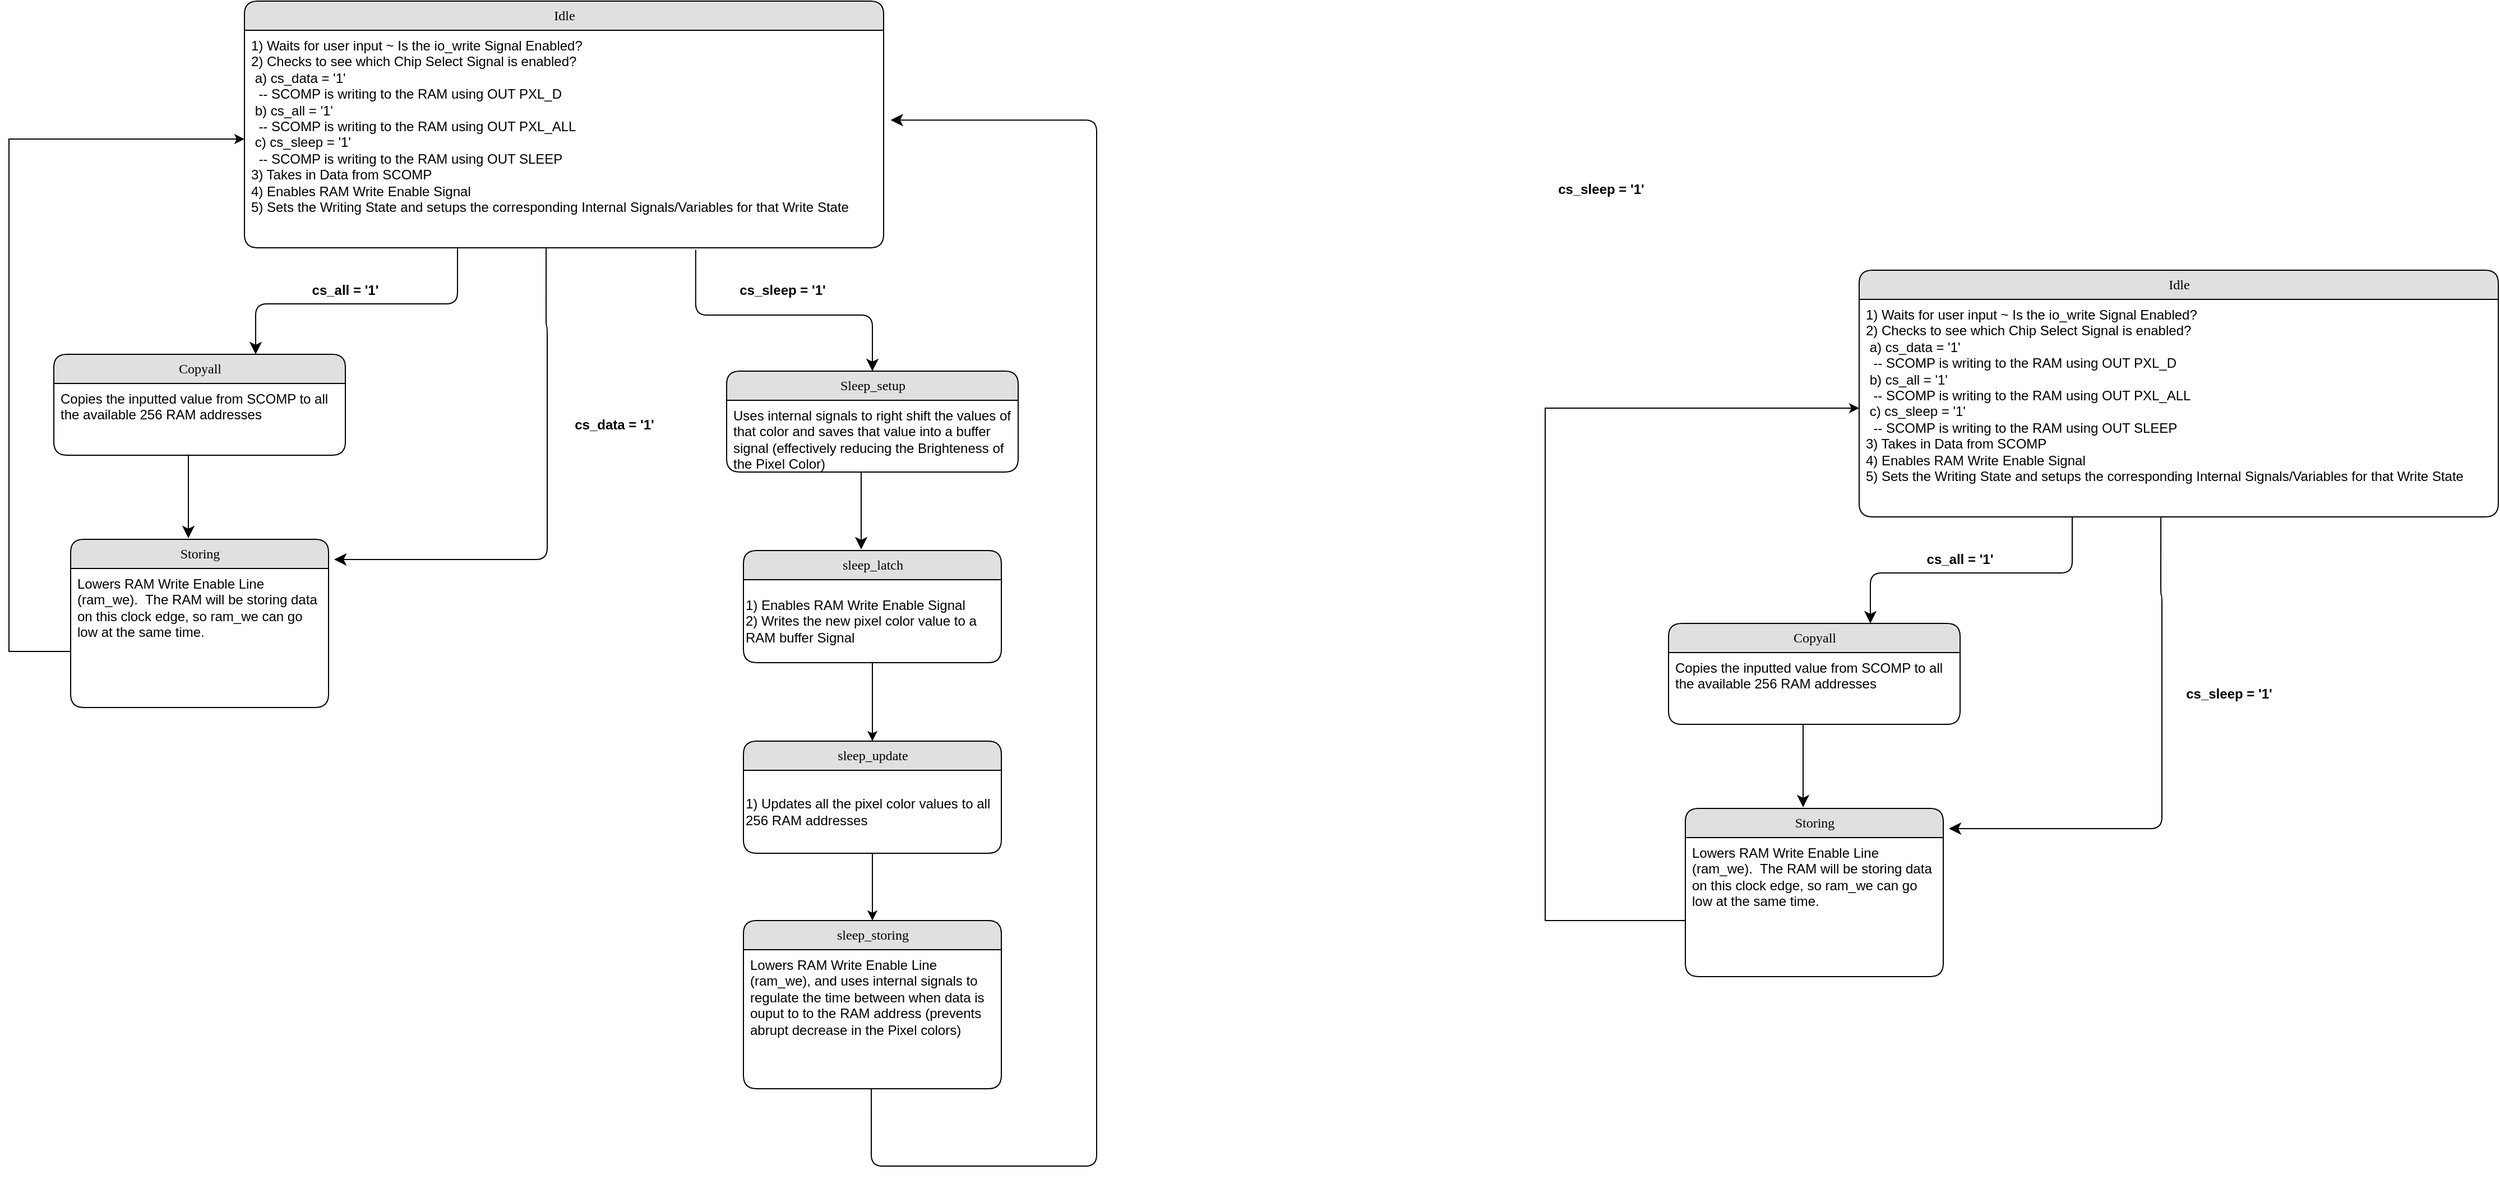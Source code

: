 <mxfile version="17.4.6" type="github">
  <diagram name="Page-1" id="b520641d-4fe3-3701-9064-5fc419738815">
    <mxGraphModel dx="1887" dy="906" grid="1" gridSize="10" guides="1" tooltips="1" connect="1" arrows="1" fold="1" page="1" pageScale="1" pageWidth="1100" pageHeight="850" background="none" math="0" shadow="0">
      <root>
        <mxCell id="0" />
        <mxCell id="1" parent="0" />
        <mxCell id="21ea969265ad0168-6" value="Idle" style="swimlane;html=1;fontStyle=0;childLayout=stackLayout;horizontal=1;startSize=26;fillColor=#e0e0e0;horizontalStack=0;resizeParent=1;resizeLast=0;collapsible=1;marginBottom=0;swimlaneFillColor=#ffffff;align=center;rounded=1;shadow=0;comic=0;labelBackgroundColor=none;strokeWidth=1;fontFamily=Verdana;fontSize=12" parent="1" vertex="1">
          <mxGeometry x="-440" width="570" height="220" as="geometry" />
        </mxCell>
        <mxCell id="21ea969265ad0168-7" value="&lt;div&gt;1) Waits for user input ~ Is the io_write Signal Enabled?&lt;/div&gt;&lt;div&gt;2) Checks to see which Chip Select Signal is enabled?&amp;nbsp;&lt;/div&gt;&lt;div&gt;&lt;span&gt; &lt;/span&gt;&lt;span style=&quot;white-space: pre&quot;&gt; &lt;/span&gt;a) cs_data = &#39;1&#39;&lt;/div&gt;&lt;div&gt;&lt;span&gt; &lt;/span&gt;&lt;span&gt; &lt;/span&gt;&lt;span style=&quot;white-space: pre&quot;&gt; &lt;/span&gt;&lt;span style=&quot;white-space: pre&quot;&gt; &lt;/span&gt;-- SCOMP is writing to the RAM using OUT PXL_D&lt;/div&gt;&lt;div&gt;&lt;span&gt; &lt;/span&gt;&lt;span style=&quot;white-space: pre&quot;&gt; &lt;/span&gt;b) cs_all = &#39;1&#39;&lt;/div&gt;&lt;div&gt;&lt;span&gt; &lt;/span&gt;&lt;span&gt; &lt;/span&gt;&lt;span style=&quot;white-space: pre&quot;&gt; &lt;/span&gt;&lt;span style=&quot;white-space: pre&quot;&gt; &lt;/span&gt;-- SCOMP is writing to the RAM using OUT PXL_ALL&lt;/div&gt;&lt;div&gt;&lt;span&gt; &lt;/span&gt;&lt;span style=&quot;white-space: pre&quot;&gt; &lt;/span&gt;c) cs_sleep = &#39;1&#39;&lt;/div&gt;&lt;div&gt;&lt;span&gt; &lt;/span&gt;&lt;span&gt; &lt;/span&gt;&lt;span style=&quot;white-space: pre&quot;&gt; &lt;/span&gt;&lt;span style=&quot;white-space: pre&quot;&gt; &lt;/span&gt;-- SCOMP is writing to the RAM using OUT SLEEP&lt;/div&gt;&lt;div&gt;3) Takes in Data from SCOMP&lt;/div&gt;&lt;div&gt;4) Enables RAM Write Enable Signal&lt;/div&gt;&lt;div&gt;5) Sets the Writing State and setups the corresponding Internal Signals/Variables for that Write State&lt;/div&gt;&lt;div&gt;&lt;br&gt;&lt;/div&gt;&lt;div&gt;&lt;br&gt;&lt;/div&gt;&lt;div&gt;&lt;br&gt;&lt;/div&gt;" style="text;html=1;strokeColor=none;fillColor=none;spacingLeft=4;spacingRight=4;whiteSpace=wrap;overflow=hidden;rotatable=0;points=[[0,0.5],[1,0.5]];portConstraint=eastwest;" parent="21ea969265ad0168-6" vertex="1">
          <mxGeometry y="26" width="570" height="194" as="geometry" />
        </mxCell>
        <mxCell id="21ea969265ad0168-14" value="Copyall" style="swimlane;html=1;fontStyle=0;childLayout=stackLayout;horizontal=1;startSize=26;fillColor=#e0e0e0;horizontalStack=0;resizeParent=1;resizeLast=0;collapsible=1;marginBottom=0;swimlaneFillColor=#ffffff;align=center;rounded=1;shadow=0;comic=0;labelBackgroundColor=none;strokeWidth=1;fontFamily=Verdana;fontSize=12" parent="1" vertex="1">
          <mxGeometry x="-610" y="315" width="260" height="90" as="geometry" />
        </mxCell>
        <mxCell id="21ea969265ad0168-16" value="Copies the inputted value from SCOMP to all the available 256 RAM addresses" style="text;html=1;strokeColor=none;fillColor=none;spacingLeft=4;spacingRight=4;whiteSpace=wrap;overflow=hidden;rotatable=0;points=[[0,0.5],[1,0.5]];portConstraint=eastwest;" parent="21ea969265ad0168-14" vertex="1">
          <mxGeometry y="26" width="260" height="64" as="geometry" />
        </mxCell>
        <mxCell id="wH8cYZUhABfqPCQ885Xl-4" style="edgeStyle=orthogonalEdgeStyle;rounded=0;orthogonalLoop=1;jettySize=auto;html=1;entryX=0;entryY=0.5;entryDx=0;entryDy=0;" parent="1" source="21ea969265ad0168-18" target="21ea969265ad0168-7" edge="1">
          <mxGeometry relative="1" as="geometry">
            <mxPoint x="-40" y="220" as="targetPoint" />
            <Array as="points">
              <mxPoint x="-650" y="580" />
              <mxPoint x="-650" y="123" />
            </Array>
          </mxGeometry>
        </mxCell>
        <mxCell id="21ea969265ad0168-18" value="Storing" style="swimlane;html=1;fontStyle=0;childLayout=stackLayout;horizontal=1;startSize=26;fillColor=#e0e0e0;horizontalStack=0;resizeParent=1;resizeLast=0;collapsible=1;marginBottom=0;swimlaneFillColor=#ffffff;align=center;rounded=1;shadow=0;comic=0;labelBackgroundColor=none;strokeWidth=1;fontFamily=Verdana;fontSize=12" parent="1" vertex="1">
          <mxGeometry x="-595" y="480" width="230" height="150" as="geometry" />
        </mxCell>
        <mxCell id="21ea969265ad0168-19" value="&lt;div&gt;Lowers RAM Write Enable Line (ram_we).&amp;nbsp; The RAM will be&amp;nbsp;&lt;span&gt;storing data on this clock edge, so ram_we can go low at the&amp;nbsp;&lt;/span&gt;&lt;span&gt;same time.&lt;/span&gt;&lt;/div&gt;" style="text;html=1;strokeColor=none;fillColor=none;spacingLeft=4;spacingRight=4;whiteSpace=wrap;overflow=hidden;rotatable=0;points=[[0,0.5],[1,0.5]];portConstraint=eastwest;" parent="21ea969265ad0168-18" vertex="1">
          <mxGeometry y="26" width="230" height="124" as="geometry" />
        </mxCell>
        <mxCell id="21ea969265ad0168-35" style="edgeStyle=orthogonalEdgeStyle;html=1;labelBackgroundColor=none;startFill=0;startSize=8;endFill=1;endSize=8;fontFamily=Verdana;fontSize=12;" parent="1" source="21ea969265ad0168-14" edge="1">
          <mxGeometry relative="1" as="geometry">
            <Array as="points">
              <mxPoint x="-490" y="460" />
              <mxPoint x="-490" y="460" />
            </Array>
            <mxPoint x="-490" y="479" as="targetPoint" />
          </mxGeometry>
        </mxCell>
        <mxCell id="21ea969265ad0168-36" style="edgeStyle=orthogonalEdgeStyle;html=1;labelBackgroundColor=none;startFill=0;startSize=8;endFill=1;endSize=8;fontFamily=Verdana;fontSize=12;" parent="1" source="21ea969265ad0168-6" target="21ea969265ad0168-14" edge="1">
          <mxGeometry relative="1" as="geometry">
            <Array as="points">
              <mxPoint x="-250" y="270" />
              <mxPoint x="-430" y="270" />
            </Array>
          </mxGeometry>
        </mxCell>
        <mxCell id="21ea969265ad0168-41" style="edgeStyle=orthogonalEdgeStyle;html=1;exitX=0.472;exitY=1.003;labelBackgroundColor=none;startFill=0;startSize=8;endFill=1;endSize=8;fontFamily=Verdana;fontSize=12;exitDx=0;exitDy=0;exitPerimeter=0;" parent="1" source="21ea969265ad0168-7" edge="1">
          <mxGeometry relative="1" as="geometry">
            <mxPoint x="320" y="165" as="sourcePoint" />
            <mxPoint x="-360" y="498" as="targetPoint" />
            <Array as="points">
              <mxPoint x="-171" y="290" />
              <mxPoint x="-170" y="290" />
              <mxPoint x="-170" y="498" />
            </Array>
          </mxGeometry>
        </mxCell>
        <mxCell id="wH8cYZUhABfqPCQ885Xl-1" value="&lt;div style=&quot;text-align: left&quot;&gt;&lt;b&gt;cs_all = &#39;1&#39;&lt;/b&gt;&lt;/div&gt;&lt;div&gt;&lt;br&gt;&lt;/div&gt;" style="text;html=1;strokeColor=none;fillColor=none;align=center;verticalAlign=middle;whiteSpace=wrap;rounded=0;" parent="1" vertex="1">
          <mxGeometry x="-400" y="250" width="100" height="30" as="geometry" />
        </mxCell>
        <mxCell id="wH8cYZUhABfqPCQ885Xl-2" value="&lt;div style=&quot;text-align: left&quot;&gt;&lt;b&gt;cs_data = &#39;1&#39;&lt;/b&gt;&lt;/div&gt;&lt;div&gt;&lt;br&gt;&lt;/div&gt;" style="text;html=1;strokeColor=none;fillColor=none;align=center;verticalAlign=middle;whiteSpace=wrap;rounded=0;" parent="1" vertex="1">
          <mxGeometry x="-160" y="370" width="100" height="30" as="geometry" />
        </mxCell>
        <mxCell id="wH8cYZUhABfqPCQ885Xl-5" value="Idle" style="swimlane;html=1;fontStyle=0;childLayout=stackLayout;horizontal=1;startSize=26;fillColor=#e0e0e0;horizontalStack=0;resizeParent=1;resizeLast=0;collapsible=1;marginBottom=0;swimlaneFillColor=#ffffff;align=center;rounded=1;shadow=0;comic=0;labelBackgroundColor=none;strokeWidth=1;fontFamily=Verdana;fontSize=12" parent="1" vertex="1">
          <mxGeometry x="1000" y="240" width="570" height="220" as="geometry" />
        </mxCell>
        <mxCell id="wH8cYZUhABfqPCQ885Xl-6" value="&lt;div&gt;1) Waits for user input ~ Is the io_write Signal Enabled?&lt;/div&gt;&lt;div&gt;2) Checks to see which Chip Select Signal is enabled?&amp;nbsp;&lt;/div&gt;&lt;div&gt;&lt;span&gt; &lt;/span&gt;&lt;span style=&quot;white-space: pre&quot;&gt; &lt;/span&gt;a) cs_data = &#39;1&#39;&lt;/div&gt;&lt;div&gt;&lt;span&gt; &lt;/span&gt;&lt;span&gt; &lt;/span&gt;&lt;span style=&quot;white-space: pre&quot;&gt; &lt;/span&gt;&lt;span style=&quot;white-space: pre&quot;&gt; &lt;/span&gt;-- SCOMP is writing to the RAM using OUT PXL_D&lt;/div&gt;&lt;div&gt;&lt;span&gt; &lt;/span&gt;&lt;span style=&quot;white-space: pre&quot;&gt; &lt;/span&gt;b) cs_all = &#39;1&#39;&lt;/div&gt;&lt;div&gt;&lt;span&gt; &lt;/span&gt;&lt;span&gt; &lt;/span&gt;&lt;span style=&quot;white-space: pre&quot;&gt; &lt;/span&gt;&lt;span style=&quot;white-space: pre&quot;&gt; &lt;/span&gt;-- SCOMP is writing to the RAM using OUT PXL_ALL&lt;/div&gt;&lt;div&gt;&lt;span&gt; &lt;/span&gt;&lt;span style=&quot;white-space: pre&quot;&gt; &lt;/span&gt;c) cs_sleep = &#39;1&#39;&lt;/div&gt;&lt;div&gt;&lt;span&gt; &lt;/span&gt;&lt;span&gt; &lt;/span&gt;&lt;span style=&quot;white-space: pre&quot;&gt; &lt;/span&gt;&lt;span style=&quot;white-space: pre&quot;&gt; &lt;/span&gt;-- SCOMP is writing to the RAM using OUT SLEEP&lt;/div&gt;&lt;div&gt;3) Takes in Data from SCOMP&lt;/div&gt;&lt;div&gt;4) Enables RAM Write Enable Signal&lt;/div&gt;&lt;div&gt;5) Sets the Writing State and setups the corresponding Internal Signals/Variables for that Write State&lt;/div&gt;&lt;div&gt;&lt;br&gt;&lt;/div&gt;&lt;div&gt;&lt;br&gt;&lt;/div&gt;&lt;div&gt;&lt;br&gt;&lt;/div&gt;" style="text;html=1;strokeColor=none;fillColor=none;spacingLeft=4;spacingRight=4;whiteSpace=wrap;overflow=hidden;rotatable=0;points=[[0,0.5],[1,0.5]];portConstraint=eastwest;" parent="wH8cYZUhABfqPCQ885Xl-5" vertex="1">
          <mxGeometry y="26" width="570" height="194" as="geometry" />
        </mxCell>
        <mxCell id="wH8cYZUhABfqPCQ885Xl-7" value="Copyall" style="swimlane;html=1;fontStyle=0;childLayout=stackLayout;horizontal=1;startSize=26;fillColor=#e0e0e0;horizontalStack=0;resizeParent=1;resizeLast=0;collapsible=1;marginBottom=0;swimlaneFillColor=#ffffff;align=center;rounded=1;shadow=0;comic=0;labelBackgroundColor=none;strokeWidth=1;fontFamily=Verdana;fontSize=12" parent="1" vertex="1">
          <mxGeometry x="830" y="555" width="260" height="90" as="geometry" />
        </mxCell>
        <mxCell id="wH8cYZUhABfqPCQ885Xl-8" value="Copies the inputted value from SCOMP to all the available 256 RAM addresses" style="text;html=1;strokeColor=none;fillColor=none;spacingLeft=4;spacingRight=4;whiteSpace=wrap;overflow=hidden;rotatable=0;points=[[0,0.5],[1,0.5]];portConstraint=eastwest;" parent="wH8cYZUhABfqPCQ885Xl-7" vertex="1">
          <mxGeometry y="26" width="260" height="64" as="geometry" />
        </mxCell>
        <mxCell id="wH8cYZUhABfqPCQ885Xl-9" style="edgeStyle=orthogonalEdgeStyle;rounded=0;orthogonalLoop=1;jettySize=auto;html=1;entryX=0;entryY=0.5;entryDx=0;entryDy=0;" parent="1" source="wH8cYZUhABfqPCQ885Xl-10" target="wH8cYZUhABfqPCQ885Xl-6" edge="1">
          <mxGeometry relative="1" as="geometry">
            <mxPoint x="1400" y="460" as="targetPoint" />
            <Array as="points">
              <mxPoint x="720" y="820" />
              <mxPoint x="720" y="363" />
            </Array>
          </mxGeometry>
        </mxCell>
        <mxCell id="wH8cYZUhABfqPCQ885Xl-10" value="Storing" style="swimlane;html=1;fontStyle=0;childLayout=stackLayout;horizontal=1;startSize=26;fillColor=#e0e0e0;horizontalStack=0;resizeParent=1;resizeLast=0;collapsible=1;marginBottom=0;swimlaneFillColor=#ffffff;align=center;rounded=1;shadow=0;comic=0;labelBackgroundColor=none;strokeWidth=1;fontFamily=Verdana;fontSize=12" parent="1" vertex="1">
          <mxGeometry x="845" y="720" width="230" height="150" as="geometry" />
        </mxCell>
        <mxCell id="wH8cYZUhABfqPCQ885Xl-11" value="&lt;div&gt;Lowers RAM Write Enable Line (ram_we).&amp;nbsp; The RAM will be&amp;nbsp;&lt;span&gt;storing data on this clock edge, so ram_we can go low at the&amp;nbsp;&lt;/span&gt;&lt;span&gt;same time.&lt;/span&gt;&lt;/div&gt;" style="text;html=1;strokeColor=none;fillColor=none;spacingLeft=4;spacingRight=4;whiteSpace=wrap;overflow=hidden;rotatable=0;points=[[0,0.5],[1,0.5]];portConstraint=eastwest;" parent="wH8cYZUhABfqPCQ885Xl-10" vertex="1">
          <mxGeometry y="26" width="230" height="124" as="geometry" />
        </mxCell>
        <mxCell id="wH8cYZUhABfqPCQ885Xl-12" style="edgeStyle=orthogonalEdgeStyle;html=1;labelBackgroundColor=none;startFill=0;startSize=8;endFill=1;endSize=8;fontFamily=Verdana;fontSize=12;" parent="1" source="wH8cYZUhABfqPCQ885Xl-7" edge="1">
          <mxGeometry relative="1" as="geometry">
            <Array as="points">
              <mxPoint x="950" y="700" />
              <mxPoint x="950" y="700" />
            </Array>
            <mxPoint x="950" y="719" as="targetPoint" />
          </mxGeometry>
        </mxCell>
        <mxCell id="wH8cYZUhABfqPCQ885Xl-13" style="edgeStyle=orthogonalEdgeStyle;html=1;labelBackgroundColor=none;startFill=0;startSize=8;endFill=1;endSize=8;fontFamily=Verdana;fontSize=12;" parent="1" source="wH8cYZUhABfqPCQ885Xl-5" target="wH8cYZUhABfqPCQ885Xl-7" edge="1">
          <mxGeometry relative="1" as="geometry">
            <Array as="points">
              <mxPoint x="1190" y="510" />
              <mxPoint x="1010" y="510" />
            </Array>
          </mxGeometry>
        </mxCell>
        <mxCell id="wH8cYZUhABfqPCQ885Xl-14" style="edgeStyle=orthogonalEdgeStyle;html=1;exitX=0.472;exitY=1.003;labelBackgroundColor=none;startFill=0;startSize=8;endFill=1;endSize=8;fontFamily=Verdana;fontSize=12;exitDx=0;exitDy=0;exitPerimeter=0;" parent="1" source="wH8cYZUhABfqPCQ885Xl-6" edge="1">
          <mxGeometry relative="1" as="geometry">
            <mxPoint x="1760" y="405" as="sourcePoint" />
            <mxPoint x="1080" y="738" as="targetPoint" />
            <Array as="points">
              <mxPoint x="1269" y="530" />
              <mxPoint x="1270" y="530" />
              <mxPoint x="1270" y="738" />
            </Array>
          </mxGeometry>
        </mxCell>
        <mxCell id="wH8cYZUhABfqPCQ885Xl-15" value="&lt;div style=&quot;text-align: left&quot;&gt;&lt;b&gt;cs_all = &#39;1&#39;&lt;/b&gt;&lt;/div&gt;&lt;div&gt;&lt;br&gt;&lt;/div&gt;" style="text;html=1;strokeColor=none;fillColor=none;align=center;verticalAlign=middle;whiteSpace=wrap;rounded=0;" parent="1" vertex="1">
          <mxGeometry x="1040" y="490" width="100" height="30" as="geometry" />
        </mxCell>
        <mxCell id="wH8cYZUhABfqPCQ885Xl-16" value="&lt;div style=&quot;text-align: left&quot;&gt;&lt;b&gt;cs_sleep = &#39;1&#39;&lt;/b&gt;&lt;/div&gt;&lt;div&gt;&lt;br&gt;&lt;/div&gt;" style="text;html=1;strokeColor=none;fillColor=none;align=center;verticalAlign=middle;whiteSpace=wrap;rounded=0;" parent="1" vertex="1">
          <mxGeometry x="1280" y="610" width="100" height="30" as="geometry" />
        </mxCell>
        <mxCell id="wH8cYZUhABfqPCQ885Xl-17" value="Sleep_setup" style="swimlane;html=1;fontStyle=0;childLayout=stackLayout;horizontal=1;startSize=26;fillColor=#e0e0e0;horizontalStack=0;resizeParent=1;resizeLast=0;collapsible=1;marginBottom=0;swimlaneFillColor=#ffffff;align=center;rounded=1;shadow=0;comic=0;labelBackgroundColor=none;strokeWidth=1;fontFamily=Verdana;fontSize=12" parent="1" vertex="1">
          <mxGeometry x="-10" y="330" width="260" height="90" as="geometry" />
        </mxCell>
        <mxCell id="wH8cYZUhABfqPCQ885Xl-18" value="Uses internal signals to right shift the values of that color and saves that value into a buffer signal (effectively reducing the Brighteness of the Pixel Color)" style="text;html=1;strokeColor=none;fillColor=none;spacingLeft=4;spacingRight=4;whiteSpace=wrap;overflow=hidden;rotatable=0;points=[[0,0.5],[1,0.5]];portConstraint=eastwest;" parent="wH8cYZUhABfqPCQ885Xl-17" vertex="1">
          <mxGeometry y="26" width="260" height="64" as="geometry" />
        </mxCell>
        <mxCell id="wH8cYZUhABfqPCQ885Xl-19" value="sleep_latch" style="swimlane;html=1;fontStyle=0;childLayout=stackLayout;horizontal=1;startSize=26;fillColor=#e0e0e0;horizontalStack=0;resizeParent=1;resizeLast=0;collapsible=1;marginBottom=0;swimlaneFillColor=#ffffff;align=center;rounded=1;shadow=0;comic=0;labelBackgroundColor=none;strokeWidth=1;fontFamily=Verdana;fontSize=12" parent="1" vertex="1">
          <mxGeometry x="5" y="490" width="230" height="100" as="geometry" />
        </mxCell>
        <mxCell id="wH8cYZUhABfqPCQ885Xl-26" value="&lt;span&gt;1) Enables RAM Write Enable Signal&lt;br&gt;2) Writes the new pixel color value to a RAM buffer Signal&lt;br&gt;&lt;/span&gt;" style="text;html=1;strokeColor=none;fillColor=none;align=left;verticalAlign=middle;whiteSpace=wrap;rounded=0;" parent="wH8cYZUhABfqPCQ885Xl-19" vertex="1">
          <mxGeometry y="26" width="230" height="74" as="geometry" />
        </mxCell>
        <mxCell id="wH8cYZUhABfqPCQ885Xl-21" style="edgeStyle=orthogonalEdgeStyle;html=1;labelBackgroundColor=none;startFill=0;startSize=8;endFill=1;endSize=8;fontFamily=Verdana;fontSize=12;" parent="1" source="wH8cYZUhABfqPCQ885Xl-17" edge="1">
          <mxGeometry relative="1" as="geometry">
            <Array as="points">
              <mxPoint x="110" y="470" />
              <mxPoint x="110" y="470" />
            </Array>
            <mxPoint x="110" y="489" as="targetPoint" />
          </mxGeometry>
        </mxCell>
        <mxCell id="wH8cYZUhABfqPCQ885Xl-22" style="edgeStyle=orthogonalEdgeStyle;html=1;labelBackgroundColor=none;startFill=0;startSize=8;endFill=1;endSize=8;fontFamily=Verdana;fontSize=12;exitX=0.706;exitY=1.009;exitDx=0;exitDy=0;exitPerimeter=0;" parent="1" source="21ea969265ad0168-7" target="wH8cYZUhABfqPCQ885Xl-17" edge="1">
          <mxGeometry relative="1" as="geometry">
            <mxPoint x="350" y="230" as="sourcePoint" />
            <Array as="points">
              <mxPoint x="-38" y="280" />
              <mxPoint x="120" y="280" />
            </Array>
          </mxGeometry>
        </mxCell>
        <mxCell id="wH8cYZUhABfqPCQ885Xl-23" style="edgeStyle=orthogonalEdgeStyle;html=1;exitX=0.472;exitY=1.003;labelBackgroundColor=none;startFill=0;startSize=8;endFill=1;endSize=8;fontFamily=Verdana;fontSize=12;exitDx=0;exitDy=0;exitPerimeter=0;entryX=1.011;entryY=0.413;entryDx=0;entryDy=0;entryPerimeter=0;" parent="1" target="21ea969265ad0168-7" edge="1">
          <mxGeometry relative="1" as="geometry">
            <mxPoint x="119.04" y="970.002" as="sourcePoint" />
            <mxPoint x="410" y="100" as="targetPoint" />
            <Array as="points">
              <mxPoint x="119" y="1039" />
              <mxPoint x="320" y="1039" />
              <mxPoint x="320" y="106" />
            </Array>
          </mxGeometry>
        </mxCell>
        <mxCell id="wH8cYZUhABfqPCQ885Xl-24" value="&lt;div style=&quot;text-align: left&quot;&gt;&lt;b&gt;cs_sleep = &#39;1&#39;&lt;/b&gt;&lt;/div&gt;&lt;div&gt;&lt;br&gt;&lt;/div&gt;" style="text;html=1;strokeColor=none;fillColor=none;align=center;verticalAlign=middle;whiteSpace=wrap;rounded=0;" parent="1" vertex="1">
          <mxGeometry x="-10" y="250" width="100" height="30" as="geometry" />
        </mxCell>
        <mxCell id="wH8cYZUhABfqPCQ885Xl-25" value="&lt;div style=&quot;text-align: left&quot;&gt;&lt;b&gt;cs_sleep = &#39;1&#39;&lt;/b&gt;&lt;/div&gt;&lt;div&gt;&lt;br&gt;&lt;/div&gt;" style="text;html=1;strokeColor=none;fillColor=none;align=center;verticalAlign=middle;whiteSpace=wrap;rounded=0;" parent="1" vertex="1">
          <mxGeometry x="720" y="160" width="100" height="30" as="geometry" />
        </mxCell>
        <mxCell id="wH8cYZUhABfqPCQ885Xl-27" value="sleep_update" style="swimlane;html=1;fontStyle=0;childLayout=stackLayout;horizontal=1;startSize=26;fillColor=#e0e0e0;horizontalStack=0;resizeParent=1;resizeLast=0;collapsible=1;marginBottom=0;swimlaneFillColor=#ffffff;align=center;rounded=1;shadow=0;comic=0;labelBackgroundColor=none;strokeWidth=1;fontFamily=Verdana;fontSize=12" parent="1" vertex="1">
          <mxGeometry x="5" y="660" width="230" height="100" as="geometry" />
        </mxCell>
        <mxCell id="wH8cYZUhABfqPCQ885Xl-28" value="&lt;span&gt;1) Updates all the pixel color values to all 256 RAM addresses&lt;br&gt;&lt;/span&gt;" style="text;html=1;strokeColor=none;fillColor=none;align=left;verticalAlign=middle;whiteSpace=wrap;rounded=0;" parent="wH8cYZUhABfqPCQ885Xl-27" vertex="1">
          <mxGeometry y="26" width="230" height="74" as="geometry" />
        </mxCell>
        <mxCell id="wH8cYZUhABfqPCQ885Xl-29" style="edgeStyle=orthogonalEdgeStyle;rounded=0;orthogonalLoop=1;jettySize=auto;html=1;exitX=0.5;exitY=1;exitDx=0;exitDy=0;entryX=0.5;entryY=0;entryDx=0;entryDy=0;" parent="1" source="wH8cYZUhABfqPCQ885Xl-26" target="wH8cYZUhABfqPCQ885Xl-27" edge="1">
          <mxGeometry relative="1" as="geometry" />
        </mxCell>
        <mxCell id="wH8cYZUhABfqPCQ885Xl-30" value="sleep_storing" style="swimlane;html=1;fontStyle=0;childLayout=stackLayout;horizontal=1;startSize=26;fillColor=#e0e0e0;horizontalStack=0;resizeParent=1;resizeLast=0;collapsible=1;marginBottom=0;swimlaneFillColor=#ffffff;align=center;rounded=1;shadow=0;comic=0;labelBackgroundColor=none;strokeWidth=1;fontFamily=Verdana;fontSize=12" parent="1" vertex="1">
          <mxGeometry x="5" y="820" width="230" height="150" as="geometry" />
        </mxCell>
        <mxCell id="wH8cYZUhABfqPCQ885Xl-31" value="&lt;div&gt;Lowers RAM Write Enable Line (ram_we), and uses internal signals to regulate the time between when data is ouput to to the RAM address (prevents abrupt decrease in the Pixel colors)&lt;/div&gt;" style="text;html=1;strokeColor=none;fillColor=none;spacingLeft=4;spacingRight=4;whiteSpace=wrap;overflow=hidden;rotatable=0;points=[[0,0.5],[1,0.5]];portConstraint=eastwest;" parent="wH8cYZUhABfqPCQ885Xl-30" vertex="1">
          <mxGeometry y="26" width="230" height="124" as="geometry" />
        </mxCell>
        <mxCell id="wH8cYZUhABfqPCQ885Xl-32" style="edgeStyle=orthogonalEdgeStyle;rounded=0;orthogonalLoop=1;jettySize=auto;html=1;exitX=0.5;exitY=1;exitDx=0;exitDy=0;entryX=0.5;entryY=0;entryDx=0;entryDy=0;" parent="1" source="wH8cYZUhABfqPCQ885Xl-28" target="wH8cYZUhABfqPCQ885Xl-30" edge="1">
          <mxGeometry relative="1" as="geometry" />
        </mxCell>
      </root>
    </mxGraphModel>
  </diagram>
</mxfile>

